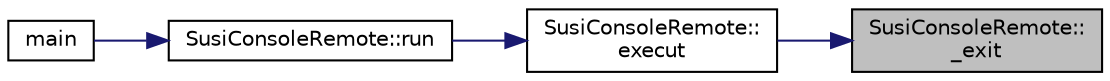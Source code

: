 digraph "SusiConsoleRemote::_exit"
{
 // LATEX_PDF_SIZE
  edge [fontname="Helvetica",fontsize="10",labelfontname="Helvetica",labelfontsize="10"];
  node [fontname="Helvetica",fontsize="10",shape=record];
  rankdir="RL";
  Node1 [label="SusiConsoleRemote::\l_exit",height=0.2,width=0.4,color="black", fillcolor="grey75", style="filled", fontcolor="black",tooltip=" "];
  Node1 -> Node2 [dir="back",color="midnightblue",fontsize="10",style="solid",fontname="Helvetica"];
  Node2 [label="SusiConsoleRemote::\lexecut",height=0.2,width=0.4,color="black", fillcolor="white", style="filled",URL="$class_susi_console_remote.html#afd508aec4dd613da7127f93ee4ef2171",tooltip="Изпълнява команда по подаден стринг."];
  Node2 -> Node3 [dir="back",color="midnightblue",fontsize="10",style="solid",fontname="Helvetica"];
  Node3 [label="SusiConsoleRemote::run",height=0.2,width=0.4,color="black", fillcolor="white", style="filled",URL="$class_susi_console_remote.html#a9450e23e6d289165c69090f3bc209dd9",tooltip="Стартира приложението."];
  Node3 -> Node4 [dir="back",color="midnightblue",fontsize="10",style="solid",fontname="Helvetica"];
  Node4 [label="main",height=0.2,width=0.4,color="black", fillcolor="white", style="filled",URL="$main_8cpp.html#ae66f6b31b5ad750f1fe042a706a4e3d4",tooltip=" "];
}
